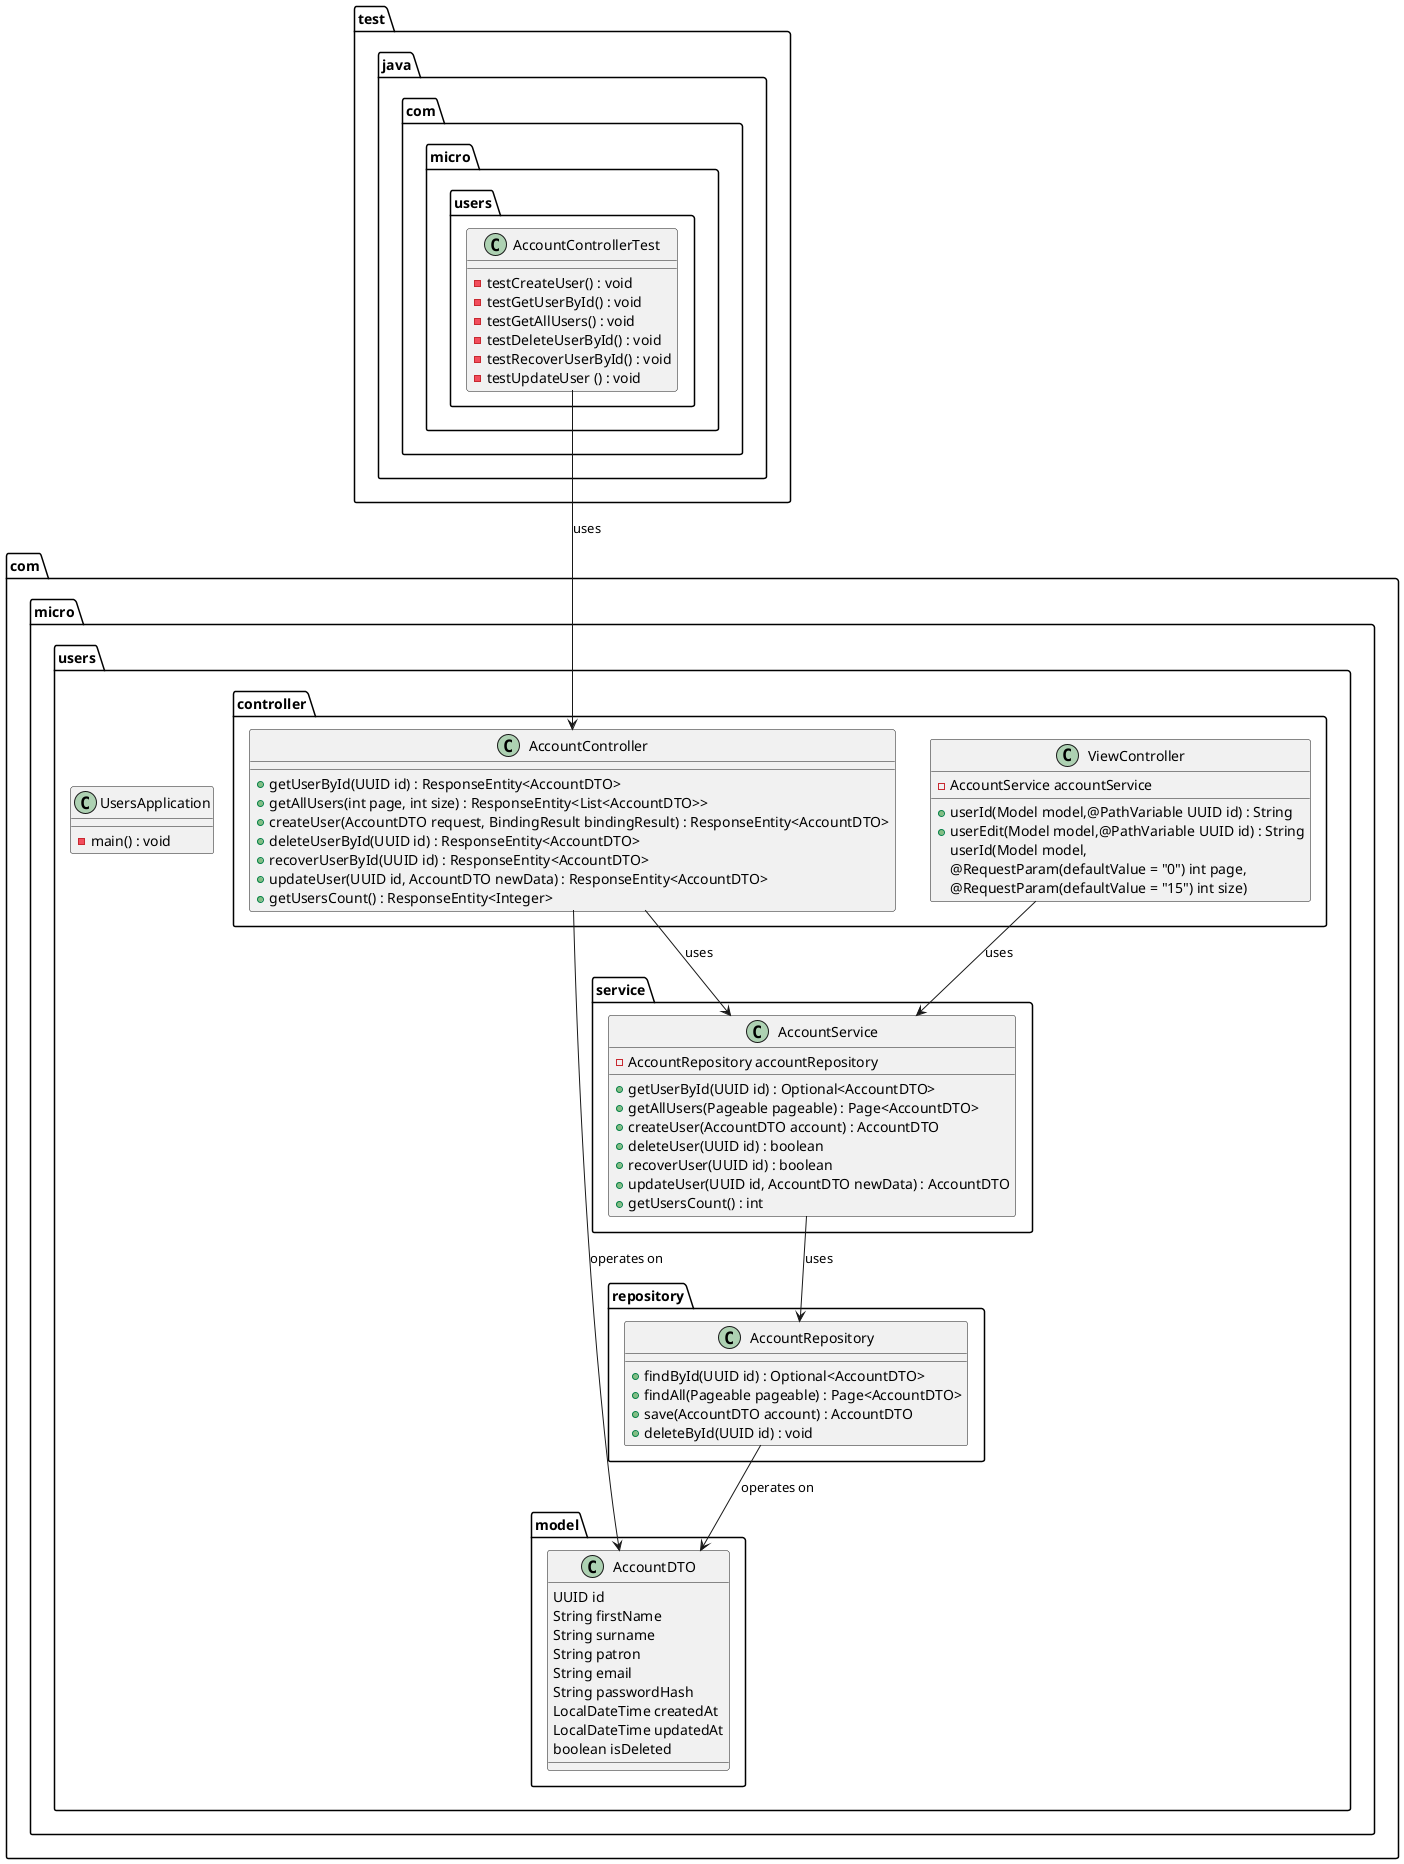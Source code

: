 @startuml

package "com.micro.users" {
        class UsersApplication {
        -main() : void
        }
    package controller {
        class AccountController {
            +getUserById(UUID id) : ResponseEntity<AccountDTO>
            +getAllUsers(int page, int size) : ResponseEntity<List<AccountDTO>>
            +createUser(AccountDTO request, BindingResult bindingResult) : ResponseEntity<AccountDTO>
            +deleteUserById(UUID id) : ResponseEntity<AccountDTO>
            +recoverUserById(UUID id) : ResponseEntity<AccountDTO>
            +updateUser(UUID id, AccountDTO newData) : ResponseEntity<AccountDTO>
            +getUsersCount() : ResponseEntity<Integer>
        }
        class ViewController {
        -AccountService accountService
        +userId(Model model,@PathVariable UUID id) : String
        +userEdit(Model model,@PathVariable UUID id) : String
        userId(Model model,
                                 @RequestParam(defaultValue = "0") int page,
                                 @RequestParam(defaultValue = "15") int size)

        }
    }

    package model {
        class AccountDTO {
            UUID id
            String firstName
            String surname
            String patron
            String email
            String passwordHash
            LocalDateTime createdAt
            LocalDateTime updatedAt
            boolean isDeleted
        }
    }

    package repository {
        class AccountRepository {
            +findById(UUID id) : Optional<AccountDTO>
            +findAll(Pageable pageable) : Page<AccountDTO>
            +save(AccountDTO account) : AccountDTO
            +deleteById(UUID id) : void
        }
    }

    package service {
        class AccountService {
            -AccountRepository accountRepository
            +getUserById(UUID id) : Optional<AccountDTO>
            +getAllUsers(Pageable pageable) : Page<AccountDTO>
            +createUser(AccountDTO account) : AccountDTO
            +deleteUser(UUID id) : boolean
            +recoverUser(UUID id) : boolean
            +updateUser(UUID id, AccountDTO newData) : AccountDTO
            +getUsersCount() : int
        }
    }
}


package "test" {
    package java {
        package сom.micro.users {
            class AccountControllerTest {
            -testCreateUser() : void
            -testGetUserById() : void
            -testGetAllUsers() : void
            -testDeleteUserById() : void
            -testRecoverUserById() : void
            -testUpdateUser () : void
            }
        }
    }
}

' Define relationships
AccountController --> AccountService : uses
ViewController --> AccountService : uses
AccountService --> AccountRepository : uses
AccountRepository --> AccountDTO : operates on
AccountController --> AccountDTO : operates on
AccountControllerTest --> AccountController : uses

@enduml

